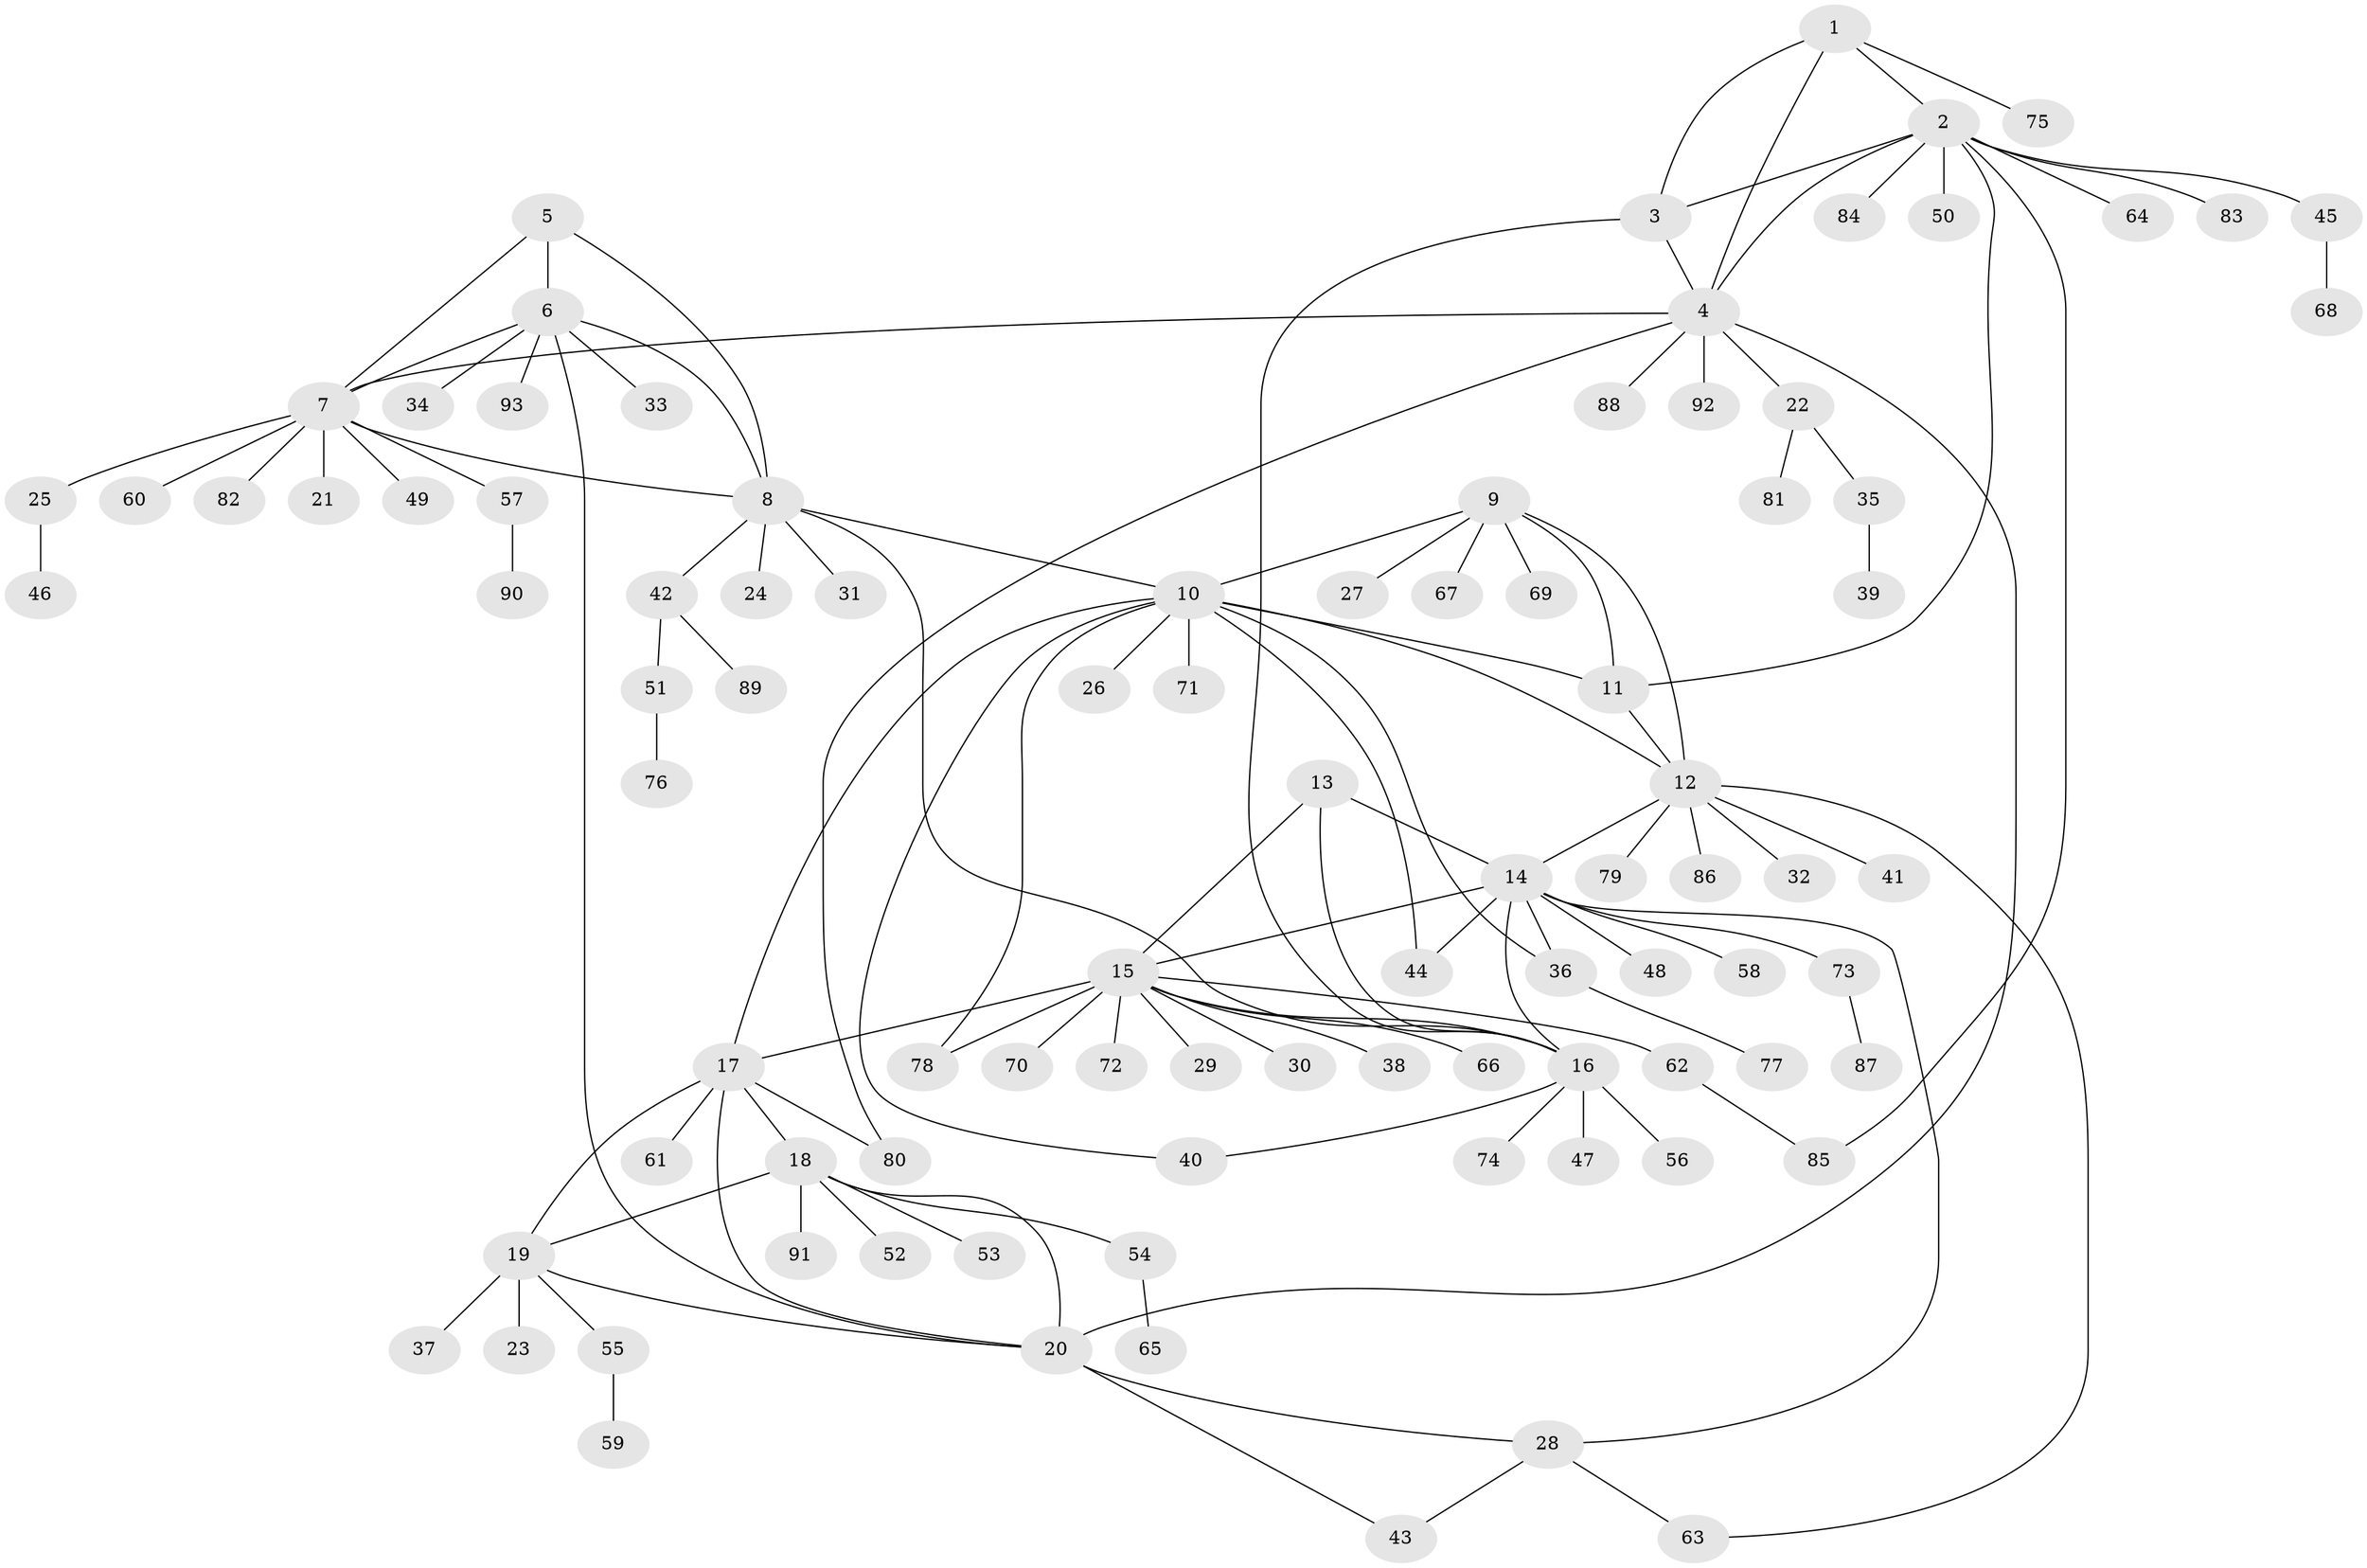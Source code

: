 // coarse degree distribution, {2: 0.13513513513513514, 10: 0.05405405405405406, 7: 0.02702702702702703, 11: 0.02702702702702703, 5: 0.08108108108108109, 9: 0.02702702702702703, 3: 0.02702702702702703, 1: 0.6216216216216216}
// Generated by graph-tools (version 1.1) at 2025/19/03/04/25 18:19:41]
// undirected, 93 vertices, 122 edges
graph export_dot {
graph [start="1"]
  node [color=gray90,style=filled];
  1;
  2;
  3;
  4;
  5;
  6;
  7;
  8;
  9;
  10;
  11;
  12;
  13;
  14;
  15;
  16;
  17;
  18;
  19;
  20;
  21;
  22;
  23;
  24;
  25;
  26;
  27;
  28;
  29;
  30;
  31;
  32;
  33;
  34;
  35;
  36;
  37;
  38;
  39;
  40;
  41;
  42;
  43;
  44;
  45;
  46;
  47;
  48;
  49;
  50;
  51;
  52;
  53;
  54;
  55;
  56;
  57;
  58;
  59;
  60;
  61;
  62;
  63;
  64;
  65;
  66;
  67;
  68;
  69;
  70;
  71;
  72;
  73;
  74;
  75;
  76;
  77;
  78;
  79;
  80;
  81;
  82;
  83;
  84;
  85;
  86;
  87;
  88;
  89;
  90;
  91;
  92;
  93;
  1 -- 2;
  1 -- 3;
  1 -- 4;
  1 -- 75;
  2 -- 3;
  2 -- 4;
  2 -- 11;
  2 -- 45;
  2 -- 50;
  2 -- 64;
  2 -- 83;
  2 -- 84;
  2 -- 85;
  3 -- 4;
  3 -- 16;
  4 -- 7;
  4 -- 20;
  4 -- 22;
  4 -- 80;
  4 -- 88;
  4 -- 92;
  5 -- 6;
  5 -- 7;
  5 -- 8;
  6 -- 7;
  6 -- 8;
  6 -- 20;
  6 -- 33;
  6 -- 34;
  6 -- 93;
  7 -- 8;
  7 -- 21;
  7 -- 25;
  7 -- 49;
  7 -- 57;
  7 -- 60;
  7 -- 82;
  8 -- 10;
  8 -- 16;
  8 -- 24;
  8 -- 31;
  8 -- 42;
  9 -- 10;
  9 -- 11;
  9 -- 12;
  9 -- 27;
  9 -- 67;
  9 -- 69;
  10 -- 11;
  10 -- 12;
  10 -- 17;
  10 -- 26;
  10 -- 36;
  10 -- 40;
  10 -- 44;
  10 -- 71;
  10 -- 78;
  11 -- 12;
  12 -- 14;
  12 -- 32;
  12 -- 41;
  12 -- 63;
  12 -- 79;
  12 -- 86;
  13 -- 14;
  13 -- 15;
  13 -- 16;
  14 -- 15;
  14 -- 16;
  14 -- 28;
  14 -- 36;
  14 -- 44;
  14 -- 48;
  14 -- 58;
  14 -- 73;
  15 -- 16;
  15 -- 17;
  15 -- 29;
  15 -- 30;
  15 -- 38;
  15 -- 62;
  15 -- 66;
  15 -- 70;
  15 -- 72;
  15 -- 78;
  16 -- 40;
  16 -- 47;
  16 -- 56;
  16 -- 74;
  17 -- 18;
  17 -- 19;
  17 -- 20;
  17 -- 61;
  17 -- 80;
  18 -- 19;
  18 -- 20;
  18 -- 52;
  18 -- 53;
  18 -- 54;
  18 -- 91;
  19 -- 20;
  19 -- 23;
  19 -- 37;
  19 -- 55;
  20 -- 28;
  20 -- 43;
  22 -- 35;
  22 -- 81;
  25 -- 46;
  28 -- 43;
  28 -- 63;
  35 -- 39;
  36 -- 77;
  42 -- 51;
  42 -- 89;
  45 -- 68;
  51 -- 76;
  54 -- 65;
  55 -- 59;
  57 -- 90;
  62 -- 85;
  73 -- 87;
}
